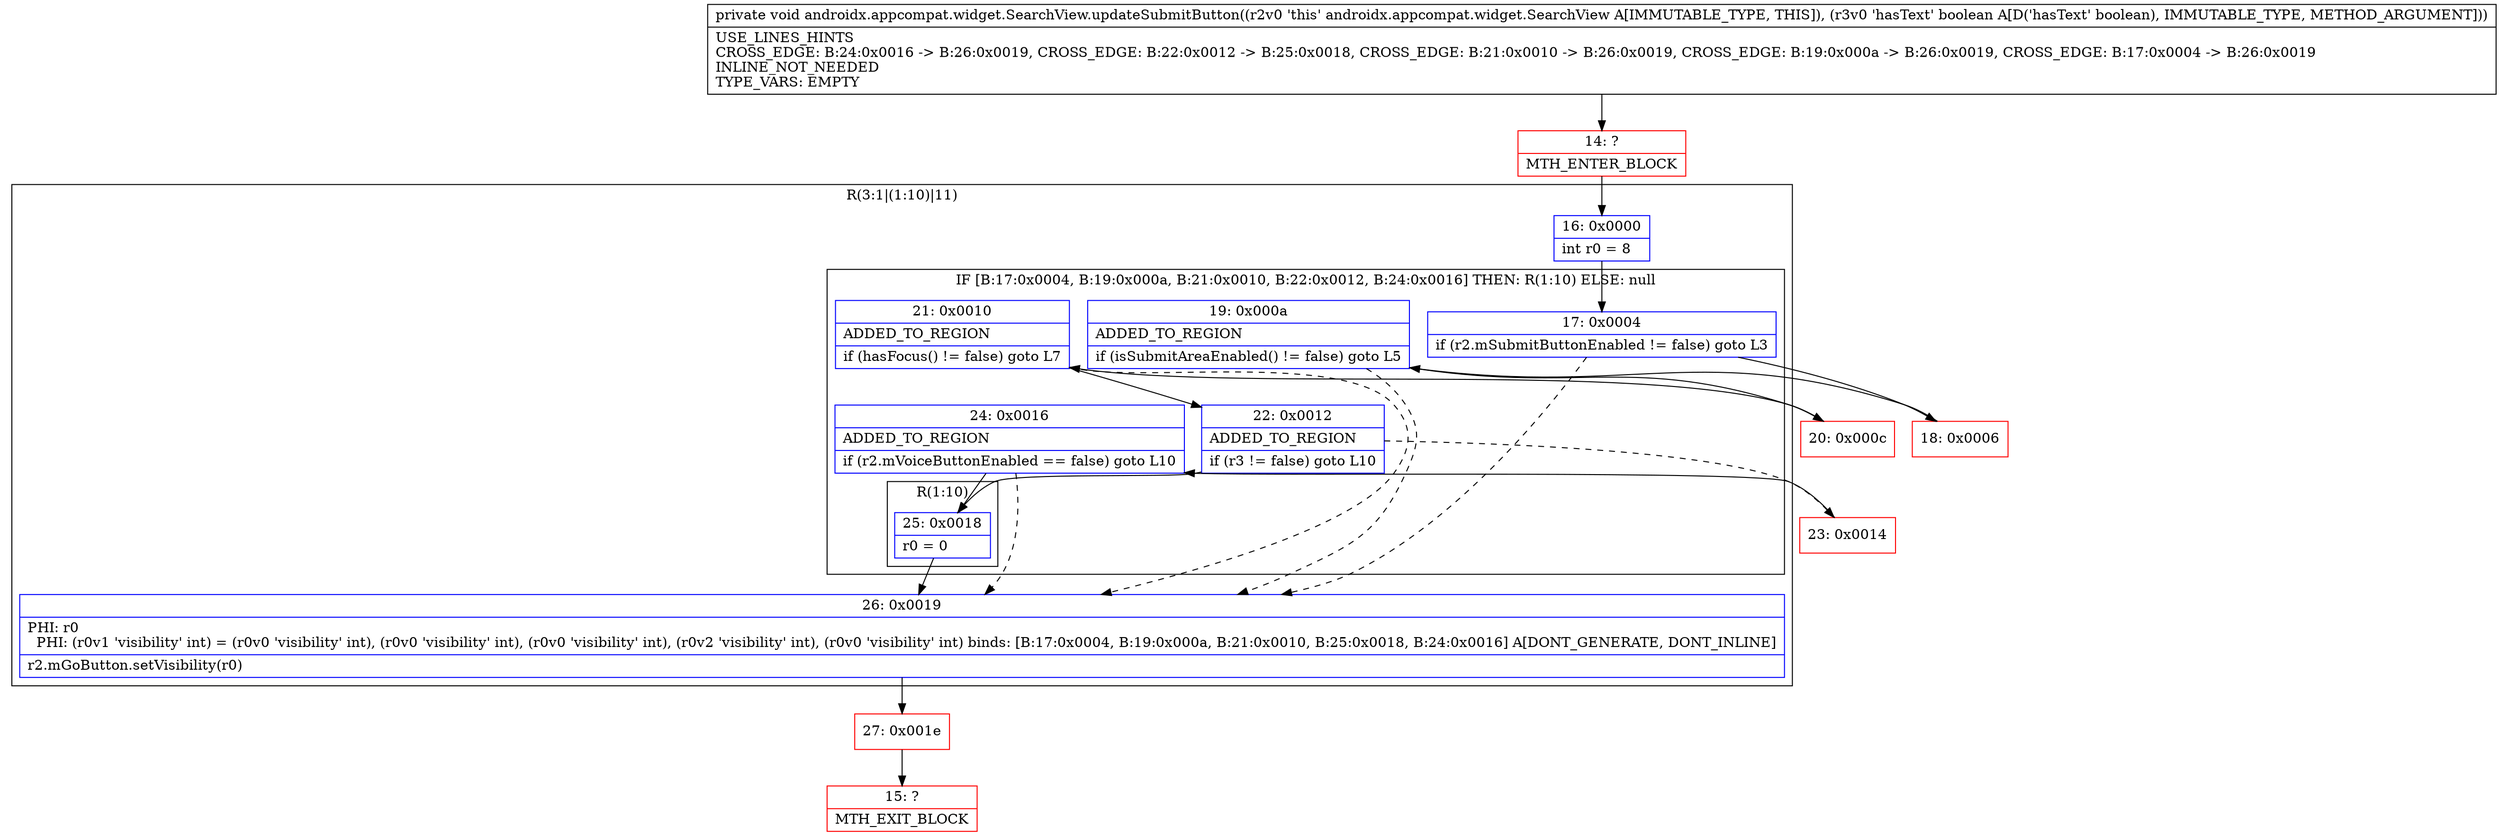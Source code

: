 digraph "CFG forandroidx.appcompat.widget.SearchView.updateSubmitButton(Z)V" {
subgraph cluster_Region_52985118 {
label = "R(3:1|(1:10)|11)";
node [shape=record,color=blue];
Node_16 [shape=record,label="{16\:\ 0x0000|int r0 = 8\l}"];
subgraph cluster_IfRegion_1556553474 {
label = "IF [B:17:0x0004, B:19:0x000a, B:21:0x0010, B:22:0x0012, B:24:0x0016] THEN: R(1:10) ELSE: null";
node [shape=record,color=blue];
Node_17 [shape=record,label="{17\:\ 0x0004|if (r2.mSubmitButtonEnabled != false) goto L3\l}"];
Node_19 [shape=record,label="{19\:\ 0x000a|ADDED_TO_REGION\l|if (isSubmitAreaEnabled() != false) goto L5\l}"];
Node_21 [shape=record,label="{21\:\ 0x0010|ADDED_TO_REGION\l|if (hasFocus() != false) goto L7\l}"];
Node_22 [shape=record,label="{22\:\ 0x0012|ADDED_TO_REGION\l|if (r3 != false) goto L10\l}"];
Node_24 [shape=record,label="{24\:\ 0x0016|ADDED_TO_REGION\l|if (r2.mVoiceButtonEnabled == false) goto L10\l}"];
subgraph cluster_Region_1271300999 {
label = "R(1:10)";
node [shape=record,color=blue];
Node_25 [shape=record,label="{25\:\ 0x0018|r0 = 0\l}"];
}
}
Node_26 [shape=record,label="{26\:\ 0x0019|PHI: r0 \l  PHI: (r0v1 'visibility' int) = (r0v0 'visibility' int), (r0v0 'visibility' int), (r0v0 'visibility' int), (r0v2 'visibility' int), (r0v0 'visibility' int) binds: [B:17:0x0004, B:19:0x000a, B:21:0x0010, B:25:0x0018, B:24:0x0016] A[DONT_GENERATE, DONT_INLINE]\l|r2.mGoButton.setVisibility(r0)\l}"];
}
Node_14 [shape=record,color=red,label="{14\:\ ?|MTH_ENTER_BLOCK\l}"];
Node_18 [shape=record,color=red,label="{18\:\ 0x0006}"];
Node_20 [shape=record,color=red,label="{20\:\ 0x000c}"];
Node_23 [shape=record,color=red,label="{23\:\ 0x0014}"];
Node_27 [shape=record,color=red,label="{27\:\ 0x001e}"];
Node_15 [shape=record,color=red,label="{15\:\ ?|MTH_EXIT_BLOCK\l}"];
MethodNode[shape=record,label="{private void androidx.appcompat.widget.SearchView.updateSubmitButton((r2v0 'this' androidx.appcompat.widget.SearchView A[IMMUTABLE_TYPE, THIS]), (r3v0 'hasText' boolean A[D('hasText' boolean), IMMUTABLE_TYPE, METHOD_ARGUMENT]))  | USE_LINES_HINTS\lCROSS_EDGE: B:24:0x0016 \-\> B:26:0x0019, CROSS_EDGE: B:22:0x0012 \-\> B:25:0x0018, CROSS_EDGE: B:21:0x0010 \-\> B:26:0x0019, CROSS_EDGE: B:19:0x000a \-\> B:26:0x0019, CROSS_EDGE: B:17:0x0004 \-\> B:26:0x0019\lINLINE_NOT_NEEDED\lTYPE_VARS: EMPTY\l}"];
MethodNode -> Node_14;Node_16 -> Node_17;
Node_17 -> Node_18;
Node_17 -> Node_26[style=dashed];
Node_19 -> Node_20;
Node_19 -> Node_26[style=dashed];
Node_21 -> Node_22;
Node_21 -> Node_26[style=dashed];
Node_22 -> Node_23[style=dashed];
Node_22 -> Node_25;
Node_24 -> Node_25;
Node_24 -> Node_26[style=dashed];
Node_25 -> Node_26;
Node_26 -> Node_27;
Node_14 -> Node_16;
Node_18 -> Node_19;
Node_20 -> Node_21;
Node_23 -> Node_24;
Node_27 -> Node_15;
}

